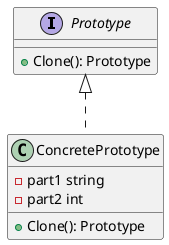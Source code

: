 @startuml PrototypePattern

interface Prototype {
    + Clone(): Prototype
}

class ConcretePrototype {
    - part1 string
    - part2 int
    + Clone(): Prototype
}

Prototype <|.. ConcretePrototype

@enduml
